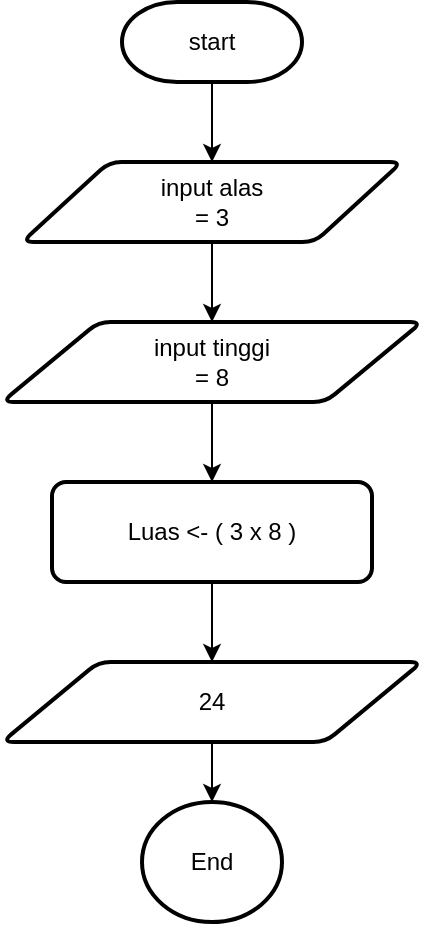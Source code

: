 <mxfile version="22.0.4" type="github">
  <diagram id="C5RBs43oDa-KdzZeNtuy" name="Page-1">
    <mxGraphModel dx="873" dy="5146" grid="1" gridSize="10" guides="1" tooltips="1" connect="1" arrows="1" fold="1" page="1" pageScale="1" pageWidth="827" pageHeight="1169" math="0" shadow="0">
      <root>
        <mxCell id="WIyWlLk6GJQsqaUBKTNV-0" />
        <mxCell id="WIyWlLk6GJQsqaUBKTNV-1" parent="WIyWlLk6GJQsqaUBKTNV-0" />
        <mxCell id="h-hpe-AZ2TvY5lmzamjt-14" style="edgeStyle=orthogonalEdgeStyle;rounded=0;orthogonalLoop=1;jettySize=auto;html=1;exitX=0.5;exitY=1;exitDx=0;exitDy=0;exitPerimeter=0;entryX=0.5;entryY=0;entryDx=0;entryDy=0;" edge="1" parent="WIyWlLk6GJQsqaUBKTNV-1" source="h-hpe-AZ2TvY5lmzamjt-0">
          <mxGeometry relative="1" as="geometry">
            <mxPoint x="435" y="-4240" as="targetPoint" />
          </mxGeometry>
        </mxCell>
        <mxCell id="h-hpe-AZ2TvY5lmzamjt-0" value="start" style="strokeWidth=2;html=1;shape=mxgraph.flowchart.terminator;whiteSpace=wrap;" vertex="1" parent="WIyWlLk6GJQsqaUBKTNV-1">
          <mxGeometry x="390" y="-4320" width="90" height="40" as="geometry" />
        </mxCell>
        <mxCell id="h-hpe-AZ2TvY5lmzamjt-47" value="End" style="strokeWidth=2;html=1;shape=mxgraph.flowchart.start_2;whiteSpace=wrap;" vertex="1" parent="WIyWlLk6GJQsqaUBKTNV-1">
          <mxGeometry x="400" y="-3920" width="70" height="60" as="geometry" />
        </mxCell>
        <mxCell id="h-hpe-AZ2TvY5lmzamjt-55" style="edgeStyle=orthogonalEdgeStyle;rounded=0;orthogonalLoop=1;jettySize=auto;html=1;exitX=0.5;exitY=1;exitDx=0;exitDy=0;" edge="1" parent="WIyWlLk6GJQsqaUBKTNV-1" source="h-hpe-AZ2TvY5lmzamjt-53">
          <mxGeometry relative="1" as="geometry">
            <mxPoint x="435" y="-4160" as="targetPoint" />
          </mxGeometry>
        </mxCell>
        <mxCell id="h-hpe-AZ2TvY5lmzamjt-53" value="&lt;div&gt;input alas &lt;br&gt;&lt;/div&gt;&lt;div&gt;= 3&lt;br&gt;&lt;/div&gt;" style="shape=parallelogram;html=1;strokeWidth=2;perimeter=parallelogramPerimeter;whiteSpace=wrap;rounded=1;arcSize=12;size=0.23;" vertex="1" parent="WIyWlLk6GJQsqaUBKTNV-1">
          <mxGeometry x="340" y="-4240" width="190" height="40" as="geometry" />
        </mxCell>
        <mxCell id="h-hpe-AZ2TvY5lmzamjt-58" style="edgeStyle=orthogonalEdgeStyle;rounded=0;orthogonalLoop=1;jettySize=auto;html=1;exitX=0.5;exitY=1;exitDx=0;exitDy=0;" edge="1" parent="WIyWlLk6GJQsqaUBKTNV-1" source="h-hpe-AZ2TvY5lmzamjt-56">
          <mxGeometry relative="1" as="geometry">
            <mxPoint x="435" y="-4080" as="targetPoint" />
          </mxGeometry>
        </mxCell>
        <mxCell id="h-hpe-AZ2TvY5lmzamjt-56" value="&lt;div&gt;input tinggi&lt;/div&gt;&lt;div&gt;= 8&lt;br&gt;&lt;/div&gt;" style="shape=parallelogram;html=1;strokeWidth=2;perimeter=parallelogramPerimeter;whiteSpace=wrap;rounded=1;arcSize=12;size=0.23;" vertex="1" parent="WIyWlLk6GJQsqaUBKTNV-1">
          <mxGeometry x="330" y="-4160" width="210" height="40" as="geometry" />
        </mxCell>
        <mxCell id="h-hpe-AZ2TvY5lmzamjt-61" style="edgeStyle=orthogonalEdgeStyle;rounded=0;orthogonalLoop=1;jettySize=auto;html=1;exitX=0.5;exitY=1;exitDx=0;exitDy=0;entryX=0.5;entryY=0;entryDx=0;entryDy=0;" edge="1" parent="WIyWlLk6GJQsqaUBKTNV-1" source="h-hpe-AZ2TvY5lmzamjt-59" target="h-hpe-AZ2TvY5lmzamjt-60">
          <mxGeometry relative="1" as="geometry" />
        </mxCell>
        <mxCell id="h-hpe-AZ2TvY5lmzamjt-59" value="Luas &amp;lt;- ( 3 x 8 )" style="rounded=1;whiteSpace=wrap;html=1;absoluteArcSize=1;arcSize=14;strokeWidth=2;" vertex="1" parent="WIyWlLk6GJQsqaUBKTNV-1">
          <mxGeometry x="355" y="-4080" width="160" height="50" as="geometry" />
        </mxCell>
        <mxCell id="h-hpe-AZ2TvY5lmzamjt-62" style="edgeStyle=orthogonalEdgeStyle;rounded=0;orthogonalLoop=1;jettySize=auto;html=1;exitX=0.5;exitY=1;exitDx=0;exitDy=0;" edge="1" parent="WIyWlLk6GJQsqaUBKTNV-1" source="h-hpe-AZ2TvY5lmzamjt-60" target="h-hpe-AZ2TvY5lmzamjt-47">
          <mxGeometry relative="1" as="geometry" />
        </mxCell>
        <mxCell id="h-hpe-AZ2TvY5lmzamjt-60" value="24" style="shape=parallelogram;html=1;strokeWidth=2;perimeter=parallelogramPerimeter;whiteSpace=wrap;rounded=1;arcSize=12;size=0.23;" vertex="1" parent="WIyWlLk6GJQsqaUBKTNV-1">
          <mxGeometry x="330" y="-3990" width="210" height="40" as="geometry" />
        </mxCell>
      </root>
    </mxGraphModel>
  </diagram>
</mxfile>
